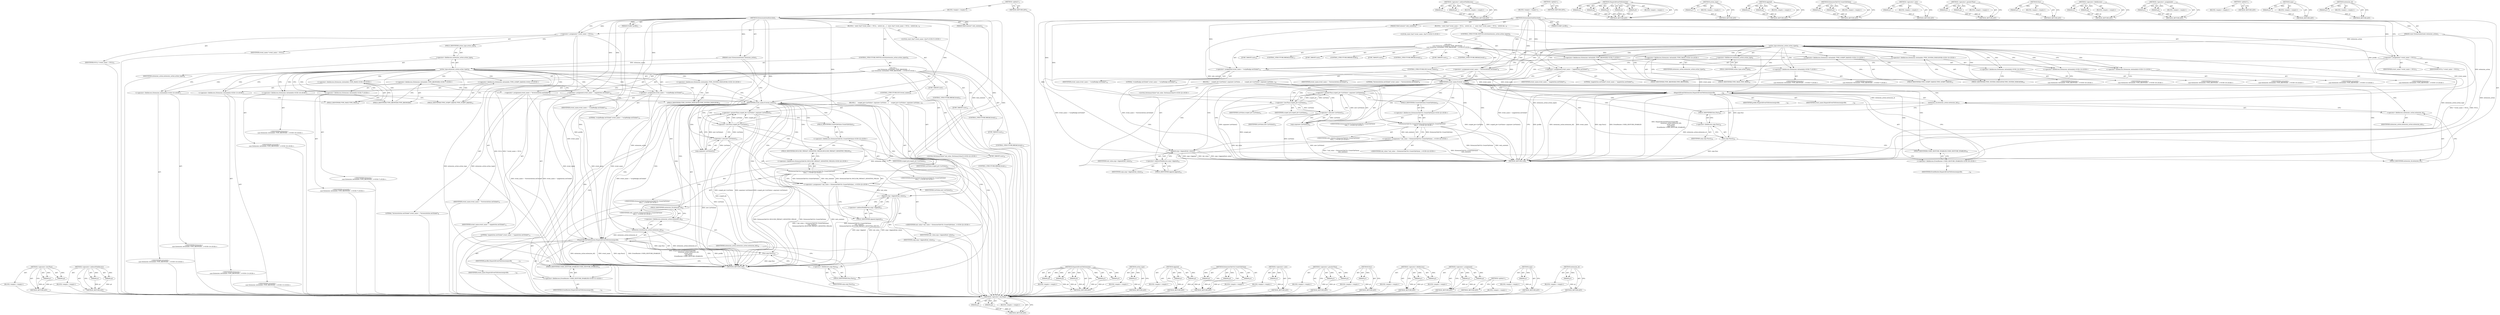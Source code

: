 digraph "extension_id" {
vulnerable_156 [label=<(METHOD,&lt;operator&gt;.lessThan)>];
vulnerable_157 [label=<(PARAM,p1)>];
vulnerable_158 [label=<(PARAM,p2)>];
vulnerable_159 [label=<(BLOCK,&lt;empty&gt;,&lt;empty&gt;)>];
vulnerable_160 [label=<(METHOD_RETURN,ANY)>];
vulnerable_180 [label=<(METHOD,&lt;operator&gt;.indirectFieldAccess)>];
vulnerable_181 [label=<(PARAM,p1)>];
vulnerable_182 [label=<(PARAM,p2)>];
vulnerable_183 [label=<(BLOCK,&lt;empty&gt;,&lt;empty&gt;)>];
vulnerable_184 [label=<(METHOD_RETURN,ANY)>];
vulnerable_6 [label=<(METHOD,&lt;global&gt;)<SUB>1</SUB>>];
vulnerable_7 [label=<(BLOCK,&lt;empty&gt;,&lt;empty&gt;)<SUB>1</SUB>>];
vulnerable_8 [label=<(METHOD,ExtensionActionExecuted)<SUB>1</SUB>>];
vulnerable_9 [label=<(PARAM,Profile* profile)<SUB>2</SUB>>];
vulnerable_10 [label=<(PARAM,const ExtensionAction&amp; extension_action)<SUB>3</SUB>>];
vulnerable_11 [label=<(PARAM,WebContents* web_contents)<SUB>4</SUB>>];
vulnerable_12 [label=<(BLOCK,{
  const char* event_name = NULL;
  switch (ex...,{
  const char* event_name = NULL;
  switch (ex...)<SUB>4</SUB>>];
vulnerable_13 [label="<(LOCAL,const char* event_name: char*)<SUB>5</SUB>>"];
vulnerable_14 [label=<(&lt;operator&gt;.assignment,* event_name = NULL)<SUB>5</SUB>>];
vulnerable_15 [label=<(IDENTIFIER,event_name,* event_name = NULL)<SUB>5</SUB>>];
vulnerable_16 [label=<(IDENTIFIER,NULL,* event_name = NULL)<SUB>5</SUB>>];
vulnerable_17 [label=<(CONTROL_STRUCTURE,SWITCH,switch(extension_action.action_type()))<SUB>6</SUB>>];
vulnerable_18 [label=<(action_type,extension_action.action_type())<SUB>6</SUB>>];
vulnerable_19 [label=<(&lt;operator&gt;.fieldAccess,extension_action.action_type)<SUB>6</SUB>>];
vulnerable_20 [label=<(IDENTIFIER,extension_action,extension_action.action_type())<SUB>6</SUB>>];
vulnerable_21 [label=<(FIELD_IDENTIFIER,action_type,action_type)<SUB>6</SUB>>];
vulnerable_22 [label="<(BLOCK,{
    case Extension::ActionInfo::TYPE_BROWSER:...,{
    case Extension::ActionInfo::TYPE_BROWSER:...)<SUB>6</SUB>>"];
vulnerable_23 [label=<(JUMP_TARGET,case)<SUB>7</SUB>>];
vulnerable_24 [label="<(&lt;operator&gt;.fieldAccess,Extension::ActionInfo::TYPE_BROWSER)<SUB>7</SUB>>"];
vulnerable_25 [label="<(&lt;operator&gt;.fieldAccess,Extension::ActionInfo)<SUB>7</SUB>>"];
vulnerable_26 [label="<(IDENTIFIER,Extension,{
    case Extension::ActionInfo::TYPE_BROWSER:...)<SUB>7</SUB>>"];
vulnerable_27 [label="<(IDENTIFIER,ActionInfo,{
    case Extension::ActionInfo::TYPE_BROWSER:...)<SUB>7</SUB>>"];
vulnerable_28 [label=<(FIELD_IDENTIFIER,TYPE_BROWSER,TYPE_BROWSER)<SUB>7</SUB>>];
vulnerable_29 [label=<(&lt;operator&gt;.assignment,event_name = &quot;browserAction.onClicked&quot;)<SUB>8</SUB>>];
vulnerable_30 [label=<(IDENTIFIER,event_name,event_name = &quot;browserAction.onClicked&quot;)<SUB>8</SUB>>];
vulnerable_31 [label=<(LITERAL,&quot;browserAction.onClicked&quot;,event_name = &quot;browserAction.onClicked&quot;)<SUB>8</SUB>>];
vulnerable_32 [label=<(CONTROL_STRUCTURE,BREAK,break;)<SUB>9</SUB>>];
vulnerable_33 [label=<(JUMP_TARGET,case)<SUB>10</SUB>>];
vulnerable_34 [label="<(&lt;operator&gt;.fieldAccess,Extension::ActionInfo::TYPE_PAGE)<SUB>10</SUB>>"];
vulnerable_35 [label="<(&lt;operator&gt;.fieldAccess,Extension::ActionInfo)<SUB>10</SUB>>"];
vulnerable_36 [label="<(IDENTIFIER,Extension,{
    case Extension::ActionInfo::TYPE_BROWSER:...)<SUB>10</SUB>>"];
vulnerable_37 [label="<(IDENTIFIER,ActionInfo,{
    case Extension::ActionInfo::TYPE_BROWSER:...)<SUB>10</SUB>>"];
vulnerable_38 [label=<(FIELD_IDENTIFIER,TYPE_PAGE,TYPE_PAGE)<SUB>10</SUB>>];
vulnerable_39 [label=<(&lt;operator&gt;.assignment,event_name = &quot;pageAction.onClicked&quot;)<SUB>11</SUB>>];
vulnerable_40 [label=<(IDENTIFIER,event_name,event_name = &quot;pageAction.onClicked&quot;)<SUB>11</SUB>>];
vulnerable_41 [label=<(LITERAL,&quot;pageAction.onClicked&quot;,event_name = &quot;pageAction.onClicked&quot;)<SUB>11</SUB>>];
vulnerable_42 [label=<(CONTROL_STRUCTURE,BREAK,break;)<SUB>12</SUB>>];
vulnerable_43 [label=<(JUMP_TARGET,case)<SUB>13</SUB>>];
vulnerable_44 [label="<(&lt;operator&gt;.fieldAccess,Extension::ActionInfo::TYPE_SCRIPT_BADGE)<SUB>13</SUB>>"];
vulnerable_45 [label="<(&lt;operator&gt;.fieldAccess,Extension::ActionInfo)<SUB>13</SUB>>"];
vulnerable_46 [label="<(IDENTIFIER,Extension,{
    case Extension::ActionInfo::TYPE_BROWSER:...)<SUB>13</SUB>>"];
vulnerable_47 [label="<(IDENTIFIER,ActionInfo,{
    case Extension::ActionInfo::TYPE_BROWSER:...)<SUB>13</SUB>>"];
vulnerable_48 [label=<(FIELD_IDENTIFIER,TYPE_SCRIPT_BADGE,TYPE_SCRIPT_BADGE)<SUB>13</SUB>>];
vulnerable_49 [label=<(&lt;operator&gt;.assignment,event_name = &quot;scriptBadge.onClicked&quot;)<SUB>14</SUB>>];
vulnerable_50 [label=<(IDENTIFIER,event_name,event_name = &quot;scriptBadge.onClicked&quot;)<SUB>14</SUB>>];
vulnerable_51 [label=<(LITERAL,&quot;scriptBadge.onClicked&quot;,event_name = &quot;scriptBadge.onClicked&quot;)<SUB>14</SUB>>];
vulnerable_52 [label=<(CONTROL_STRUCTURE,BREAK,break;)<SUB>15</SUB>>];
vulnerable_53 [label=<(JUMP_TARGET,case)<SUB>16</SUB>>];
vulnerable_54 [label="<(&lt;operator&gt;.fieldAccess,Extension::ActionInfo::TYPE_SYSTEM_INDICATOR)<SUB>16</SUB>>"];
vulnerable_55 [label="<(&lt;operator&gt;.fieldAccess,Extension::ActionInfo)<SUB>16</SUB>>"];
vulnerable_56 [label="<(IDENTIFIER,Extension,{
    case Extension::ActionInfo::TYPE_BROWSER:...)<SUB>16</SUB>>"];
vulnerable_57 [label="<(IDENTIFIER,ActionInfo,{
    case Extension::ActionInfo::TYPE_BROWSER:...)<SUB>16</SUB>>"];
vulnerable_58 [label=<(FIELD_IDENTIFIER,TYPE_SYSTEM_INDICATOR,TYPE_SYSTEM_INDICATOR)<SUB>16</SUB>>];
vulnerable_59 [label=<(CONTROL_STRUCTURE,BREAK,break;)<SUB>17</SUB>>];
vulnerable_60 [label=<(CONTROL_STRUCTURE,IF,if (event_name))<SUB>20</SUB>>];
vulnerable_61 [label=<(IDENTIFIER,event_name,if (event_name))<SUB>20</SUB>>];
vulnerable_62 [label=<(BLOCK,{
     scoped_ptr&lt;ListValue&gt; args(new ListValue...,{
     scoped_ptr&lt;ListValue&gt; args(new ListValue...)<SUB>20</SUB>>];
vulnerable_63 [label=<(&lt;operator&gt;.greaterThan,scoped_ptr&lt;ListValue&gt; args(new ListValue()))<SUB>21</SUB>>];
vulnerable_64 [label=<(&lt;operator&gt;.lessThan,scoped_ptr&lt;ListValue)<SUB>21</SUB>>];
vulnerable_65 [label=<(IDENTIFIER,scoped_ptr,scoped_ptr&lt;ListValue)<SUB>21</SUB>>];
vulnerable_66 [label=<(IDENTIFIER,ListValue,scoped_ptr&lt;ListValue)<SUB>21</SUB>>];
vulnerable_67 [label=<(args,args(new ListValue()))<SUB>21</SUB>>];
vulnerable_68 [label=<(&lt;operator&gt;.new,new ListValue())<SUB>21</SUB>>];
vulnerable_69 [label=<(IDENTIFIER,ListValue,new ListValue())<SUB>21</SUB>>];
vulnerable_70 [label="<(LOCAL,DictionaryValue* tab_value: DictionaryValue*)<SUB>22</SUB>>"];
vulnerable_71 [label="<(&lt;operator&gt;.assignment,* tab_value = ExtensionTabUtil::CreateTabValue(...)<SUB>22</SUB>>"];
vulnerable_72 [label="<(IDENTIFIER,tab_value,* tab_value = ExtensionTabUtil::CreateTabValue(...)<SUB>22</SUB>>"];
vulnerable_73 [label="<(ExtensionTabUtil.CreateTabValue,ExtensionTabUtil::CreateTabValue(
        web_c...)<SUB>22</SUB>>"];
vulnerable_74 [label="<(&lt;operator&gt;.fieldAccess,ExtensionTabUtil::CreateTabValue)<SUB>22</SUB>>"];
vulnerable_75 [label="<(IDENTIFIER,ExtensionTabUtil,ExtensionTabUtil::CreateTabValue(
        web_c...)<SUB>22</SUB>>"];
vulnerable_76 [label=<(FIELD_IDENTIFIER,CreateTabValue,CreateTabValue)<SUB>22</SUB>>];
vulnerable_77 [label="<(IDENTIFIER,web_contents,ExtensionTabUtil::CreateTabValue(
        web_c...)<SUB>23</SUB>>"];
vulnerable_78 [label="<(&lt;operator&gt;.fieldAccess,ExtensionTabUtil::INCLUDE_PRIVACY_SENSITIVE_FIELDS)<SUB>24</SUB>>"];
vulnerable_79 [label="<(IDENTIFIER,ExtensionTabUtil,ExtensionTabUtil::CreateTabValue(
        web_c...)<SUB>24</SUB>>"];
vulnerable_80 [label=<(FIELD_IDENTIFIER,INCLUDE_PRIVACY_SENSITIVE_FIELDS,INCLUDE_PRIVACY_SENSITIVE_FIELDS)<SUB>24</SUB>>];
vulnerable_81 [label=<(Append,args-&gt;Append(tab_value))<SUB>25</SUB>>];
vulnerable_82 [label=<(&lt;operator&gt;.indirectFieldAccess,args-&gt;Append)<SUB>25</SUB>>];
vulnerable_83 [label=<(IDENTIFIER,args,args-&gt;Append(tab_value))<SUB>25</SUB>>];
vulnerable_84 [label=<(FIELD_IDENTIFIER,Append,Append)<SUB>25</SUB>>];
vulnerable_85 [label=<(IDENTIFIER,tab_value,args-&gt;Append(tab_value))<SUB>25</SUB>>];
vulnerable_86 [label=<(DispatchEventToExtension,DispatchEventToExtension(profile,
             ...)<SUB>27</SUB>>];
vulnerable_87 [label=<(IDENTIFIER,profile,DispatchEventToExtension(profile,
             ...)<SUB>27</SUB>>];
vulnerable_88 [label=<(extension_id,extension_action.extension_id())<SUB>28</SUB>>];
vulnerable_89 [label=<(&lt;operator&gt;.fieldAccess,extension_action.extension_id)<SUB>28</SUB>>];
vulnerable_90 [label=<(IDENTIFIER,extension_action,extension_action.extension_id())<SUB>28</SUB>>];
vulnerable_91 [label=<(FIELD_IDENTIFIER,extension_id,extension_id)<SUB>28</SUB>>];
vulnerable_92 [label=<(IDENTIFIER,event_name,DispatchEventToExtension(profile,
             ...)<SUB>29</SUB>>];
vulnerable_93 [label=<(Pass,args.Pass())<SUB>30</SUB>>];
vulnerable_94 [label=<(&lt;operator&gt;.fieldAccess,args.Pass)<SUB>30</SUB>>];
vulnerable_95 [label=<(IDENTIFIER,args,args.Pass())<SUB>30</SUB>>];
vulnerable_96 [label=<(FIELD_IDENTIFIER,Pass,Pass)<SUB>30</SUB>>];
vulnerable_97 [label="<(&lt;operator&gt;.fieldAccess,EventRouter::USER_GESTURE_ENABLED)<SUB>31</SUB>>"];
vulnerable_98 [label=<(IDENTIFIER,EventRouter,DispatchEventToExtension(profile,
             ...)<SUB>31</SUB>>];
vulnerable_99 [label=<(FIELD_IDENTIFIER,USER_GESTURE_ENABLED,USER_GESTURE_ENABLED)<SUB>31</SUB>>];
vulnerable_100 [label=<(METHOD_RETURN,void)<SUB>1</SUB>>];
vulnerable_102 [label=<(METHOD_RETURN,ANY)<SUB>1</SUB>>];
vulnerable_185 [label=<(METHOD,DispatchEventToExtension)>];
vulnerable_186 [label=<(PARAM,p1)>];
vulnerable_187 [label=<(PARAM,p2)>];
vulnerable_188 [label=<(PARAM,p3)>];
vulnerable_189 [label=<(PARAM,p4)>];
vulnerable_190 [label=<(PARAM,p5)>];
vulnerable_191 [label=<(BLOCK,&lt;empty&gt;,&lt;empty&gt;)>];
vulnerable_192 [label=<(METHOD_RETURN,ANY)>];
vulnerable_142 [label=<(METHOD,action_type)>];
vulnerable_143 [label=<(PARAM,p1)>];
vulnerable_144 [label=<(BLOCK,&lt;empty&gt;,&lt;empty&gt;)>];
vulnerable_145 [label=<(METHOD_RETURN,ANY)>];
vulnerable_175 [label=<(METHOD,Append)>];
vulnerable_176 [label=<(PARAM,p1)>];
vulnerable_177 [label=<(PARAM,p2)>];
vulnerable_178 [label=<(BLOCK,&lt;empty&gt;,&lt;empty&gt;)>];
vulnerable_179 [label=<(METHOD_RETURN,ANY)>];
vulnerable_169 [label=<(METHOD,ExtensionTabUtil.CreateTabValue)>];
vulnerable_170 [label=<(PARAM,p1)>];
vulnerable_171 [label=<(PARAM,p2)>];
vulnerable_172 [label=<(PARAM,p3)>];
vulnerable_173 [label=<(BLOCK,&lt;empty&gt;,&lt;empty&gt;)>];
vulnerable_174 [label=<(METHOD_RETURN,ANY)>];
vulnerable_165 [label=<(METHOD,&lt;operator&gt;.new)>];
vulnerable_166 [label=<(PARAM,p1)>];
vulnerable_167 [label=<(BLOCK,&lt;empty&gt;,&lt;empty&gt;)>];
vulnerable_168 [label=<(METHOD_RETURN,ANY)>];
vulnerable_151 [label=<(METHOD,&lt;operator&gt;.greaterThan)>];
vulnerable_152 [label=<(PARAM,p1)>];
vulnerable_153 [label=<(PARAM,p2)>];
vulnerable_154 [label=<(BLOCK,&lt;empty&gt;,&lt;empty&gt;)>];
vulnerable_155 [label=<(METHOD_RETURN,ANY)>];
vulnerable_197 [label=<(METHOD,Pass)>];
vulnerable_198 [label=<(PARAM,p1)>];
vulnerable_199 [label=<(BLOCK,&lt;empty&gt;,&lt;empty&gt;)>];
vulnerable_200 [label=<(METHOD_RETURN,ANY)>];
vulnerable_146 [label=<(METHOD,&lt;operator&gt;.fieldAccess)>];
vulnerable_147 [label=<(PARAM,p1)>];
vulnerable_148 [label=<(PARAM,p2)>];
vulnerable_149 [label=<(BLOCK,&lt;empty&gt;,&lt;empty&gt;)>];
vulnerable_150 [label=<(METHOD_RETURN,ANY)>];
vulnerable_137 [label=<(METHOD,&lt;operator&gt;.assignment)>];
vulnerable_138 [label=<(PARAM,p1)>];
vulnerable_139 [label=<(PARAM,p2)>];
vulnerable_140 [label=<(BLOCK,&lt;empty&gt;,&lt;empty&gt;)>];
vulnerable_141 [label=<(METHOD_RETURN,ANY)>];
vulnerable_131 [label=<(METHOD,&lt;global&gt;)<SUB>1</SUB>>];
vulnerable_132 [label=<(BLOCK,&lt;empty&gt;,&lt;empty&gt;)>];
vulnerable_133 [label=<(METHOD_RETURN,ANY)>];
vulnerable_161 [label=<(METHOD,args)>];
vulnerable_162 [label=<(PARAM,p1)>];
vulnerable_163 [label=<(BLOCK,&lt;empty&gt;,&lt;empty&gt;)>];
vulnerable_164 [label=<(METHOD_RETURN,ANY)>];
vulnerable_193 [label=<(METHOD,extension_id)>];
vulnerable_194 [label=<(PARAM,p1)>];
vulnerable_195 [label=<(BLOCK,&lt;empty&gt;,&lt;empty&gt;)>];
vulnerable_196 [label=<(METHOD_RETURN,ANY)>];
fixed_153 [label=<(METHOD,&lt;operator&gt;.lessThan)>];
fixed_154 [label=<(PARAM,p1)>];
fixed_155 [label=<(PARAM,p2)>];
fixed_156 [label=<(BLOCK,&lt;empty&gt;,&lt;empty&gt;)>];
fixed_157 [label=<(METHOD_RETURN,ANY)>];
fixed_176 [label=<(METHOD,&lt;operator&gt;.indirectFieldAccess)>];
fixed_177 [label=<(PARAM,p1)>];
fixed_178 [label=<(PARAM,p2)>];
fixed_179 [label=<(BLOCK,&lt;empty&gt;,&lt;empty&gt;)>];
fixed_180 [label=<(METHOD_RETURN,ANY)>];
fixed_6 [label=<(METHOD,&lt;global&gt;)<SUB>1</SUB>>];
fixed_7 [label=<(BLOCK,&lt;empty&gt;,&lt;empty&gt;)<SUB>1</SUB>>];
fixed_8 [label=<(METHOD,ExtensionActionExecuted)<SUB>1</SUB>>];
fixed_9 [label=<(PARAM,Profile* profile)<SUB>2</SUB>>];
fixed_10 [label=<(PARAM,const ExtensionAction&amp; extension_action)<SUB>3</SUB>>];
fixed_11 [label=<(PARAM,WebContents* web_contents)<SUB>4</SUB>>];
fixed_12 [label=<(BLOCK,{
  const char* event_name = NULL;
  switch (ex...,{
  const char* event_name = NULL;
  switch (ex...)<SUB>4</SUB>>];
fixed_13 [label="<(LOCAL,const char* event_name: char*)<SUB>5</SUB>>"];
fixed_14 [label=<(&lt;operator&gt;.assignment,* event_name = NULL)<SUB>5</SUB>>];
fixed_15 [label=<(IDENTIFIER,event_name,* event_name = NULL)<SUB>5</SUB>>];
fixed_16 [label=<(IDENTIFIER,NULL,* event_name = NULL)<SUB>5</SUB>>];
fixed_17 [label=<(CONTROL_STRUCTURE,SWITCH,switch(extension_action.action_type()))<SUB>6</SUB>>];
fixed_18 [label=<(action_type,extension_action.action_type())<SUB>6</SUB>>];
fixed_19 [label=<(&lt;operator&gt;.fieldAccess,extension_action.action_type)<SUB>6</SUB>>];
fixed_20 [label=<(IDENTIFIER,extension_action,extension_action.action_type())<SUB>6</SUB>>];
fixed_21 [label=<(FIELD_IDENTIFIER,action_type,action_type)<SUB>6</SUB>>];
fixed_22 [label="<(BLOCK,{
    case Extension::ActionInfo::TYPE_BROWSER:...,{
    case Extension::ActionInfo::TYPE_BROWSER:...)<SUB>6</SUB>>"];
fixed_23 [label=<(JUMP_TARGET,case)<SUB>7</SUB>>];
fixed_24 [label="<(&lt;operator&gt;.fieldAccess,Extension::ActionInfo::TYPE_BROWSER)<SUB>7</SUB>>"];
fixed_25 [label="<(&lt;operator&gt;.fieldAccess,Extension::ActionInfo)<SUB>7</SUB>>"];
fixed_26 [label="<(IDENTIFIER,Extension,{
    case Extension::ActionInfo::TYPE_BROWSER:...)<SUB>7</SUB>>"];
fixed_27 [label="<(IDENTIFIER,ActionInfo,{
    case Extension::ActionInfo::TYPE_BROWSER:...)<SUB>7</SUB>>"];
fixed_28 [label=<(FIELD_IDENTIFIER,TYPE_BROWSER,TYPE_BROWSER)<SUB>7</SUB>>];
fixed_29 [label=<(&lt;operator&gt;.assignment,event_name = &quot;browserAction.onClicked&quot;)<SUB>8</SUB>>];
fixed_30 [label=<(IDENTIFIER,event_name,event_name = &quot;browserAction.onClicked&quot;)<SUB>8</SUB>>];
fixed_31 [label=<(LITERAL,&quot;browserAction.onClicked&quot;,event_name = &quot;browserAction.onClicked&quot;)<SUB>8</SUB>>];
fixed_32 [label=<(CONTROL_STRUCTURE,BREAK,break;)<SUB>9</SUB>>];
fixed_33 [label=<(JUMP_TARGET,case)<SUB>10</SUB>>];
fixed_34 [label="<(&lt;operator&gt;.fieldAccess,Extension::ActionInfo::TYPE_PAGE)<SUB>10</SUB>>"];
fixed_35 [label="<(&lt;operator&gt;.fieldAccess,Extension::ActionInfo)<SUB>10</SUB>>"];
fixed_36 [label="<(IDENTIFIER,Extension,{
    case Extension::ActionInfo::TYPE_BROWSER:...)<SUB>10</SUB>>"];
fixed_37 [label="<(IDENTIFIER,ActionInfo,{
    case Extension::ActionInfo::TYPE_BROWSER:...)<SUB>10</SUB>>"];
fixed_38 [label=<(FIELD_IDENTIFIER,TYPE_PAGE,TYPE_PAGE)<SUB>10</SUB>>];
fixed_39 [label=<(&lt;operator&gt;.assignment,event_name = &quot;pageAction.onClicked&quot;)<SUB>11</SUB>>];
fixed_40 [label=<(IDENTIFIER,event_name,event_name = &quot;pageAction.onClicked&quot;)<SUB>11</SUB>>];
fixed_41 [label=<(LITERAL,&quot;pageAction.onClicked&quot;,event_name = &quot;pageAction.onClicked&quot;)<SUB>11</SUB>>];
fixed_42 [label=<(CONTROL_STRUCTURE,BREAK,break;)<SUB>12</SUB>>];
fixed_43 [label=<(JUMP_TARGET,case)<SUB>13</SUB>>];
fixed_44 [label="<(&lt;operator&gt;.fieldAccess,Extension::ActionInfo::TYPE_SCRIPT_BADGE)<SUB>13</SUB>>"];
fixed_45 [label="<(&lt;operator&gt;.fieldAccess,Extension::ActionInfo)<SUB>13</SUB>>"];
fixed_46 [label="<(IDENTIFIER,Extension,{
    case Extension::ActionInfo::TYPE_BROWSER:...)<SUB>13</SUB>>"];
fixed_47 [label="<(IDENTIFIER,ActionInfo,{
    case Extension::ActionInfo::TYPE_BROWSER:...)<SUB>13</SUB>>"];
fixed_48 [label=<(FIELD_IDENTIFIER,TYPE_SCRIPT_BADGE,TYPE_SCRIPT_BADGE)<SUB>13</SUB>>];
fixed_49 [label=<(&lt;operator&gt;.assignment,event_name = &quot;scriptBadge.onClicked&quot;)<SUB>14</SUB>>];
fixed_50 [label=<(IDENTIFIER,event_name,event_name = &quot;scriptBadge.onClicked&quot;)<SUB>14</SUB>>];
fixed_51 [label=<(LITERAL,&quot;scriptBadge.onClicked&quot;,event_name = &quot;scriptBadge.onClicked&quot;)<SUB>14</SUB>>];
fixed_52 [label=<(CONTROL_STRUCTURE,BREAK,break;)<SUB>15</SUB>>];
fixed_53 [label=<(JUMP_TARGET,case)<SUB>16</SUB>>];
fixed_54 [label="<(&lt;operator&gt;.fieldAccess,Extension::ActionInfo::TYPE_SYSTEM_INDICATOR)<SUB>16</SUB>>"];
fixed_55 [label="<(&lt;operator&gt;.fieldAccess,Extension::ActionInfo)<SUB>16</SUB>>"];
fixed_56 [label="<(IDENTIFIER,Extension,{
    case Extension::ActionInfo::TYPE_BROWSER:...)<SUB>16</SUB>>"];
fixed_57 [label="<(IDENTIFIER,ActionInfo,{
    case Extension::ActionInfo::TYPE_BROWSER:...)<SUB>16</SUB>>"];
fixed_58 [label=<(FIELD_IDENTIFIER,TYPE_SYSTEM_INDICATOR,TYPE_SYSTEM_INDICATOR)<SUB>16</SUB>>];
fixed_59 [label=<(CONTROL_STRUCTURE,BREAK,break;)<SUB>17</SUB>>];
fixed_60 [label=<(CONTROL_STRUCTURE,IF,if (event_name))<SUB>20</SUB>>];
fixed_61 [label=<(IDENTIFIER,event_name,if (event_name))<SUB>20</SUB>>];
fixed_62 [label=<(BLOCK,{
     scoped_ptr&lt;ListValue&gt; args(new ListValue...,{
     scoped_ptr&lt;ListValue&gt; args(new ListValue...)<SUB>20</SUB>>];
fixed_63 [label=<(&lt;operator&gt;.greaterThan,scoped_ptr&lt;ListValue&gt; args(new ListValue()))<SUB>21</SUB>>];
fixed_64 [label=<(&lt;operator&gt;.lessThan,scoped_ptr&lt;ListValue)<SUB>21</SUB>>];
fixed_65 [label=<(IDENTIFIER,scoped_ptr,scoped_ptr&lt;ListValue)<SUB>21</SUB>>];
fixed_66 [label=<(IDENTIFIER,ListValue,scoped_ptr&lt;ListValue)<SUB>21</SUB>>];
fixed_67 [label=<(args,args(new ListValue()))<SUB>21</SUB>>];
fixed_68 [label=<(&lt;operator&gt;.new,new ListValue())<SUB>21</SUB>>];
fixed_69 [label=<(IDENTIFIER,ListValue,new ListValue())<SUB>21</SUB>>];
fixed_70 [label="<(LOCAL,DictionaryValue* tab_value: DictionaryValue*)<SUB>22</SUB>>"];
fixed_71 [label="<(&lt;operator&gt;.assignment,* tab_value = ExtensionTabUtil::CreateTabValue(...)<SUB>22</SUB>>"];
fixed_72 [label="<(IDENTIFIER,tab_value,* tab_value = ExtensionTabUtil::CreateTabValue(...)<SUB>22</SUB>>"];
fixed_73 [label="<(ExtensionTabUtil.CreateTabValue,ExtensionTabUtil::CreateTabValue(
        web_c...)<SUB>22</SUB>>"];
fixed_74 [label="<(&lt;operator&gt;.fieldAccess,ExtensionTabUtil::CreateTabValue)<SUB>22</SUB>>"];
fixed_75 [label="<(IDENTIFIER,ExtensionTabUtil,ExtensionTabUtil::CreateTabValue(
        web_c...)<SUB>22</SUB>>"];
fixed_76 [label=<(FIELD_IDENTIFIER,CreateTabValue,CreateTabValue)<SUB>22</SUB>>];
fixed_77 [label="<(IDENTIFIER,web_contents,ExtensionTabUtil::CreateTabValue(
        web_c...)<SUB>23</SUB>>"];
fixed_78 [label=<(Append,args-&gt;Append(tab_value))<SUB>24</SUB>>];
fixed_79 [label=<(&lt;operator&gt;.indirectFieldAccess,args-&gt;Append)<SUB>24</SUB>>];
fixed_80 [label=<(IDENTIFIER,args,args-&gt;Append(tab_value))<SUB>24</SUB>>];
fixed_81 [label=<(FIELD_IDENTIFIER,Append,Append)<SUB>24</SUB>>];
fixed_82 [label=<(IDENTIFIER,tab_value,args-&gt;Append(tab_value))<SUB>24</SUB>>];
fixed_83 [label=<(DispatchEventToExtension,DispatchEventToExtension(profile,
             ...)<SUB>26</SUB>>];
fixed_84 [label=<(IDENTIFIER,profile,DispatchEventToExtension(profile,
             ...)<SUB>26</SUB>>];
fixed_85 [label=<(extension_id,extension_action.extension_id())<SUB>27</SUB>>];
fixed_86 [label=<(&lt;operator&gt;.fieldAccess,extension_action.extension_id)<SUB>27</SUB>>];
fixed_87 [label=<(IDENTIFIER,extension_action,extension_action.extension_id())<SUB>27</SUB>>];
fixed_88 [label=<(FIELD_IDENTIFIER,extension_id,extension_id)<SUB>27</SUB>>];
fixed_89 [label=<(IDENTIFIER,event_name,DispatchEventToExtension(profile,
             ...)<SUB>28</SUB>>];
fixed_90 [label=<(Pass,args.Pass())<SUB>29</SUB>>];
fixed_91 [label=<(&lt;operator&gt;.fieldAccess,args.Pass)<SUB>29</SUB>>];
fixed_92 [label=<(IDENTIFIER,args,args.Pass())<SUB>29</SUB>>];
fixed_93 [label=<(FIELD_IDENTIFIER,Pass,Pass)<SUB>29</SUB>>];
fixed_94 [label="<(&lt;operator&gt;.fieldAccess,EventRouter::USER_GESTURE_ENABLED)<SUB>30</SUB>>"];
fixed_95 [label=<(IDENTIFIER,EventRouter,DispatchEventToExtension(profile,
             ...)<SUB>30</SUB>>];
fixed_96 [label=<(FIELD_IDENTIFIER,USER_GESTURE_ENABLED,USER_GESTURE_ENABLED)<SUB>30</SUB>>];
fixed_97 [label=<(METHOD_RETURN,void)<SUB>1</SUB>>];
fixed_99 [label=<(METHOD_RETURN,ANY)<SUB>1</SUB>>];
fixed_181 [label=<(METHOD,DispatchEventToExtension)>];
fixed_182 [label=<(PARAM,p1)>];
fixed_183 [label=<(PARAM,p2)>];
fixed_184 [label=<(PARAM,p3)>];
fixed_185 [label=<(PARAM,p4)>];
fixed_186 [label=<(PARAM,p5)>];
fixed_187 [label=<(BLOCK,&lt;empty&gt;,&lt;empty&gt;)>];
fixed_188 [label=<(METHOD_RETURN,ANY)>];
fixed_139 [label=<(METHOD,action_type)>];
fixed_140 [label=<(PARAM,p1)>];
fixed_141 [label=<(BLOCK,&lt;empty&gt;,&lt;empty&gt;)>];
fixed_142 [label=<(METHOD_RETURN,ANY)>];
fixed_171 [label=<(METHOD,Append)>];
fixed_172 [label=<(PARAM,p1)>];
fixed_173 [label=<(PARAM,p2)>];
fixed_174 [label=<(BLOCK,&lt;empty&gt;,&lt;empty&gt;)>];
fixed_175 [label=<(METHOD_RETURN,ANY)>];
fixed_166 [label=<(METHOD,ExtensionTabUtil.CreateTabValue)>];
fixed_167 [label=<(PARAM,p1)>];
fixed_168 [label=<(PARAM,p2)>];
fixed_169 [label=<(BLOCK,&lt;empty&gt;,&lt;empty&gt;)>];
fixed_170 [label=<(METHOD_RETURN,ANY)>];
fixed_162 [label=<(METHOD,&lt;operator&gt;.new)>];
fixed_163 [label=<(PARAM,p1)>];
fixed_164 [label=<(BLOCK,&lt;empty&gt;,&lt;empty&gt;)>];
fixed_165 [label=<(METHOD_RETURN,ANY)>];
fixed_148 [label=<(METHOD,&lt;operator&gt;.greaterThan)>];
fixed_149 [label=<(PARAM,p1)>];
fixed_150 [label=<(PARAM,p2)>];
fixed_151 [label=<(BLOCK,&lt;empty&gt;,&lt;empty&gt;)>];
fixed_152 [label=<(METHOD_RETURN,ANY)>];
fixed_193 [label=<(METHOD,Pass)>];
fixed_194 [label=<(PARAM,p1)>];
fixed_195 [label=<(BLOCK,&lt;empty&gt;,&lt;empty&gt;)>];
fixed_196 [label=<(METHOD_RETURN,ANY)>];
fixed_143 [label=<(METHOD,&lt;operator&gt;.fieldAccess)>];
fixed_144 [label=<(PARAM,p1)>];
fixed_145 [label=<(PARAM,p2)>];
fixed_146 [label=<(BLOCK,&lt;empty&gt;,&lt;empty&gt;)>];
fixed_147 [label=<(METHOD_RETURN,ANY)>];
fixed_134 [label=<(METHOD,&lt;operator&gt;.assignment)>];
fixed_135 [label=<(PARAM,p1)>];
fixed_136 [label=<(PARAM,p2)>];
fixed_137 [label=<(BLOCK,&lt;empty&gt;,&lt;empty&gt;)>];
fixed_138 [label=<(METHOD_RETURN,ANY)>];
fixed_128 [label=<(METHOD,&lt;global&gt;)<SUB>1</SUB>>];
fixed_129 [label=<(BLOCK,&lt;empty&gt;,&lt;empty&gt;)>];
fixed_130 [label=<(METHOD_RETURN,ANY)>];
fixed_158 [label=<(METHOD,args)>];
fixed_159 [label=<(PARAM,p1)>];
fixed_160 [label=<(BLOCK,&lt;empty&gt;,&lt;empty&gt;)>];
fixed_161 [label=<(METHOD_RETURN,ANY)>];
fixed_189 [label=<(METHOD,extension_id)>];
fixed_190 [label=<(PARAM,p1)>];
fixed_191 [label=<(BLOCK,&lt;empty&gt;,&lt;empty&gt;)>];
fixed_192 [label=<(METHOD_RETURN,ANY)>];
vulnerable_156 -> vulnerable_157  [key=0, label="AST: "];
vulnerable_156 -> vulnerable_157  [key=1, label="DDG: "];
vulnerable_156 -> vulnerable_159  [key=0, label="AST: "];
vulnerable_156 -> vulnerable_158  [key=0, label="AST: "];
vulnerable_156 -> vulnerable_158  [key=1, label="DDG: "];
vulnerable_156 -> vulnerable_160  [key=0, label="AST: "];
vulnerable_156 -> vulnerable_160  [key=1, label="CFG: "];
vulnerable_157 -> vulnerable_160  [key=0, label="DDG: p1"];
vulnerable_158 -> vulnerable_160  [key=0, label="DDG: p2"];
vulnerable_159 -> fixed_153  [key=0];
vulnerable_160 -> fixed_153  [key=0];
vulnerable_180 -> vulnerable_181  [key=0, label="AST: "];
vulnerable_180 -> vulnerable_181  [key=1, label="DDG: "];
vulnerable_180 -> vulnerable_183  [key=0, label="AST: "];
vulnerable_180 -> vulnerable_182  [key=0, label="AST: "];
vulnerable_180 -> vulnerable_182  [key=1, label="DDG: "];
vulnerable_180 -> vulnerable_184  [key=0, label="AST: "];
vulnerable_180 -> vulnerable_184  [key=1, label="CFG: "];
vulnerable_181 -> vulnerable_184  [key=0, label="DDG: p1"];
vulnerable_182 -> vulnerable_184  [key=0, label="DDG: p2"];
vulnerable_183 -> fixed_153  [key=0];
vulnerable_184 -> fixed_153  [key=0];
vulnerable_6 -> vulnerable_7  [key=0, label="AST: "];
vulnerable_6 -> vulnerable_102  [key=0, label="AST: "];
vulnerable_6 -> vulnerable_102  [key=1, label="CFG: "];
vulnerable_7 -> vulnerable_8  [key=0, label="AST: "];
vulnerable_8 -> vulnerable_9  [key=0, label="AST: "];
vulnerable_8 -> vulnerable_9  [key=1, label="DDG: "];
vulnerable_8 -> vulnerable_10  [key=0, label="AST: "];
vulnerable_8 -> vulnerable_10  [key=1, label="DDG: "];
vulnerable_8 -> vulnerable_11  [key=0, label="AST: "];
vulnerable_8 -> vulnerable_11  [key=1, label="DDG: "];
vulnerable_8 -> vulnerable_12  [key=0, label="AST: "];
vulnerable_8 -> vulnerable_100  [key=0, label="AST: "];
vulnerable_8 -> vulnerable_14  [key=0, label="CFG: "];
vulnerable_8 -> vulnerable_14  [key=1, label="DDG: "];
vulnerable_8 -> vulnerable_61  [key=0, label="DDG: "];
vulnerable_8 -> vulnerable_29  [key=0, label="DDG: "];
vulnerable_8 -> vulnerable_39  [key=0, label="DDG: "];
vulnerable_8 -> vulnerable_49  [key=0, label="DDG: "];
vulnerable_8 -> vulnerable_81  [key=0, label="DDG: "];
vulnerable_8 -> vulnerable_86  [key=0, label="DDG: "];
vulnerable_8 -> vulnerable_64  [key=0, label="DDG: "];
vulnerable_8 -> vulnerable_73  [key=0, label="DDG: "];
vulnerable_8 -> vulnerable_68  [key=0, label="DDG: "];
vulnerable_9 -> vulnerable_86  [key=0, label="DDG: profile"];
vulnerable_10 -> vulnerable_100  [key=0, label="DDG: extension_action"];
vulnerable_10 -> vulnerable_18  [key=0, label="DDG: extension_action"];
vulnerable_10 -> vulnerable_88  [key=0, label="DDG: extension_action"];
vulnerable_11 -> vulnerable_73  [key=0, label="DDG: web_contents"];
vulnerable_12 -> vulnerable_13  [key=0, label="AST: "];
vulnerable_12 -> vulnerable_14  [key=0, label="AST: "];
vulnerable_12 -> vulnerable_17  [key=0, label="AST: "];
vulnerable_12 -> vulnerable_60  [key=0, label="AST: "];
vulnerable_13 -> fixed_153  [key=0];
vulnerable_14 -> vulnerable_15  [key=0, label="AST: "];
vulnerable_14 -> vulnerable_16  [key=0, label="AST: "];
vulnerable_14 -> vulnerable_21  [key=0, label="CFG: "];
vulnerable_14 -> vulnerable_100  [key=0, label="DDG: * event_name = NULL"];
vulnerable_14 -> vulnerable_100  [key=1, label="DDG: NULL"];
vulnerable_14 -> vulnerable_86  [key=0, label="DDG: event_name"];
vulnerable_15 -> fixed_153  [key=0];
vulnerable_16 -> fixed_153  [key=0];
vulnerable_17 -> vulnerable_18  [key=0, label="AST: "];
vulnerable_17 -> vulnerable_22  [key=0, label="AST: "];
vulnerable_18 -> vulnerable_19  [key=0, label="AST: "];
vulnerable_18 -> vulnerable_61  [key=0, label="CFG: "];
vulnerable_18 -> vulnerable_25  [key=0, label="CFG: "];
vulnerable_18 -> vulnerable_25  [key=1, label="CDG: "];
vulnerable_18 -> vulnerable_35  [key=0, label="CFG: "];
vulnerable_18 -> vulnerable_35  [key=1, label="CDG: "];
vulnerable_18 -> vulnerable_45  [key=0, label="CFG: "];
vulnerable_18 -> vulnerable_45  [key=1, label="CDG: "];
vulnerable_18 -> vulnerable_55  [key=0, label="CFG: "];
vulnerable_18 -> vulnerable_55  [key=1, label="CDG: "];
vulnerable_18 -> vulnerable_100  [key=0, label="DDG: extension_action.action_type"];
vulnerable_18 -> vulnerable_100  [key=1, label="DDG: extension_action.action_type()"];
vulnerable_18 -> vulnerable_34  [key=0, label="CDG: "];
vulnerable_18 -> vulnerable_48  [key=0, label="CDG: "];
vulnerable_18 -> vulnerable_49  [key=0, label="CDG: "];
vulnerable_18 -> vulnerable_28  [key=0, label="CDG: "];
vulnerable_18 -> vulnerable_38  [key=0, label="CDG: "];
vulnerable_18 -> vulnerable_29  [key=0, label="CDG: "];
vulnerable_18 -> vulnerable_44  [key=0, label="CDG: "];
vulnerable_18 -> vulnerable_54  [key=0, label="CDG: "];
vulnerable_18 -> vulnerable_24  [key=0, label="CDG: "];
vulnerable_18 -> vulnerable_58  [key=0, label="CDG: "];
vulnerable_18 -> vulnerable_39  [key=0, label="CDG: "];
vulnerable_19 -> vulnerable_20  [key=0, label="AST: "];
vulnerable_19 -> vulnerable_21  [key=0, label="AST: "];
vulnerable_19 -> vulnerable_18  [key=0, label="CFG: "];
vulnerable_20 -> fixed_153  [key=0];
vulnerable_21 -> vulnerable_19  [key=0, label="CFG: "];
vulnerable_22 -> vulnerable_23  [key=0, label="AST: "];
vulnerable_22 -> vulnerable_24  [key=0, label="AST: "];
vulnerable_22 -> vulnerable_29  [key=0, label="AST: "];
vulnerable_22 -> vulnerable_32  [key=0, label="AST: "];
vulnerable_22 -> vulnerable_33  [key=0, label="AST: "];
vulnerable_22 -> vulnerable_34  [key=0, label="AST: "];
vulnerable_22 -> vulnerable_39  [key=0, label="AST: "];
vulnerable_22 -> vulnerable_42  [key=0, label="AST: "];
vulnerable_22 -> vulnerable_43  [key=0, label="AST: "];
vulnerable_22 -> vulnerable_44  [key=0, label="AST: "];
vulnerable_22 -> vulnerable_49  [key=0, label="AST: "];
vulnerable_22 -> vulnerable_52  [key=0, label="AST: "];
vulnerable_22 -> vulnerable_53  [key=0, label="AST: "];
vulnerable_22 -> vulnerable_54  [key=0, label="AST: "];
vulnerable_22 -> vulnerable_59  [key=0, label="AST: "];
vulnerable_23 -> fixed_153  [key=0];
vulnerable_24 -> vulnerable_25  [key=0, label="AST: "];
vulnerable_24 -> vulnerable_28  [key=0, label="AST: "];
vulnerable_24 -> vulnerable_29  [key=0, label="CFG: "];
vulnerable_25 -> vulnerable_26  [key=0, label="AST: "];
vulnerable_25 -> vulnerable_27  [key=0, label="AST: "];
vulnerable_25 -> vulnerable_28  [key=0, label="CFG: "];
vulnerable_26 -> fixed_153  [key=0];
vulnerable_27 -> fixed_153  [key=0];
vulnerable_28 -> vulnerable_24  [key=0, label="CFG: "];
vulnerable_29 -> vulnerable_30  [key=0, label="AST: "];
vulnerable_29 -> vulnerable_31  [key=0, label="AST: "];
vulnerable_29 -> vulnerable_61  [key=0, label="CFG: "];
vulnerable_29 -> vulnerable_100  [key=0, label="DDG: event_name = &quot;browserAction.onClicked&quot;"];
vulnerable_29 -> vulnerable_86  [key=0, label="DDG: event_name"];
vulnerable_30 -> fixed_153  [key=0];
vulnerable_31 -> fixed_153  [key=0];
vulnerable_32 -> fixed_153  [key=0];
vulnerable_33 -> fixed_153  [key=0];
vulnerable_34 -> vulnerable_35  [key=0, label="AST: "];
vulnerable_34 -> vulnerable_38  [key=0, label="AST: "];
vulnerable_34 -> vulnerable_39  [key=0, label="CFG: "];
vulnerable_35 -> vulnerable_36  [key=0, label="AST: "];
vulnerable_35 -> vulnerable_37  [key=0, label="AST: "];
vulnerable_35 -> vulnerable_38  [key=0, label="CFG: "];
vulnerable_36 -> fixed_153  [key=0];
vulnerable_37 -> fixed_153  [key=0];
vulnerable_38 -> vulnerable_34  [key=0, label="CFG: "];
vulnerable_39 -> vulnerable_40  [key=0, label="AST: "];
vulnerable_39 -> vulnerable_41  [key=0, label="AST: "];
vulnerable_39 -> vulnerable_61  [key=0, label="CFG: "];
vulnerable_39 -> vulnerable_100  [key=0, label="DDG: event_name = &quot;pageAction.onClicked&quot;"];
vulnerable_39 -> vulnerable_86  [key=0, label="DDG: event_name"];
vulnerable_40 -> fixed_153  [key=0];
vulnerable_41 -> fixed_153  [key=0];
vulnerable_42 -> fixed_153  [key=0];
vulnerable_43 -> fixed_153  [key=0];
vulnerable_44 -> vulnerable_45  [key=0, label="AST: "];
vulnerable_44 -> vulnerable_48  [key=0, label="AST: "];
vulnerable_44 -> vulnerable_49  [key=0, label="CFG: "];
vulnerable_45 -> vulnerable_46  [key=0, label="AST: "];
vulnerable_45 -> vulnerable_47  [key=0, label="AST: "];
vulnerable_45 -> vulnerable_48  [key=0, label="CFG: "];
vulnerable_46 -> fixed_153  [key=0];
vulnerable_47 -> fixed_153  [key=0];
vulnerable_48 -> vulnerable_44  [key=0, label="CFG: "];
vulnerable_49 -> vulnerable_50  [key=0, label="AST: "];
vulnerable_49 -> vulnerable_51  [key=0, label="AST: "];
vulnerable_49 -> vulnerable_61  [key=0, label="CFG: "];
vulnerable_49 -> vulnerable_100  [key=0, label="DDG: event_name = &quot;scriptBadge.onClicked&quot;"];
vulnerable_49 -> vulnerable_86  [key=0, label="DDG: event_name"];
vulnerable_50 -> fixed_153  [key=0];
vulnerable_51 -> fixed_153  [key=0];
vulnerable_52 -> fixed_153  [key=0];
vulnerable_53 -> fixed_153  [key=0];
vulnerable_54 -> vulnerable_55  [key=0, label="AST: "];
vulnerable_54 -> vulnerable_58  [key=0, label="AST: "];
vulnerable_54 -> vulnerable_61  [key=0, label="CFG: "];
vulnerable_55 -> vulnerable_56  [key=0, label="AST: "];
vulnerable_55 -> vulnerable_57  [key=0, label="AST: "];
vulnerable_55 -> vulnerable_58  [key=0, label="CFG: "];
vulnerable_56 -> fixed_153  [key=0];
vulnerable_57 -> fixed_153  [key=0];
vulnerable_58 -> vulnerable_54  [key=0, label="CFG: "];
vulnerable_59 -> fixed_153  [key=0];
vulnerable_60 -> vulnerable_61  [key=0, label="AST: "];
vulnerable_60 -> vulnerable_62  [key=0, label="AST: "];
vulnerable_61 -> vulnerable_100  [key=0, label="CFG: "];
vulnerable_61 -> vulnerable_64  [key=0, label="CFG: "];
vulnerable_61 -> vulnerable_64  [key=1, label="CDG: "];
vulnerable_61 -> vulnerable_94  [key=0, label="CDG: "];
vulnerable_61 -> vulnerable_68  [key=0, label="CDG: "];
vulnerable_61 -> vulnerable_73  [key=0, label="CDG: "];
vulnerable_61 -> vulnerable_96  [key=0, label="CDG: "];
vulnerable_61 -> vulnerable_89  [key=0, label="CDG: "];
vulnerable_61 -> vulnerable_99  [key=0, label="CDG: "];
vulnerable_61 -> vulnerable_81  [key=0, label="CDG: "];
vulnerable_61 -> vulnerable_84  [key=0, label="CDG: "];
vulnerable_61 -> vulnerable_67  [key=0, label="CDG: "];
vulnerable_61 -> vulnerable_74  [key=0, label="CDG: "];
vulnerable_61 -> vulnerable_76  [key=0, label="CDG: "];
vulnerable_61 -> vulnerable_97  [key=0, label="CDG: "];
vulnerable_61 -> vulnerable_91  [key=0, label="CDG: "];
vulnerable_61 -> vulnerable_82  [key=0, label="CDG: "];
vulnerable_61 -> vulnerable_93  [key=0, label="CDG: "];
vulnerable_61 -> vulnerable_80  [key=0, label="CDG: "];
vulnerable_61 -> vulnerable_71  [key=0, label="CDG: "];
vulnerable_61 -> vulnerable_88  [key=0, label="CDG: "];
vulnerable_61 -> vulnerable_63  [key=0, label="CDG: "];
vulnerable_61 -> vulnerable_78  [key=0, label="CDG: "];
vulnerable_61 -> vulnerable_86  [key=0, label="CDG: "];
vulnerable_62 -> vulnerable_63  [key=0, label="AST: "];
vulnerable_62 -> vulnerable_70  [key=0, label="AST: "];
vulnerable_62 -> vulnerable_71  [key=0, label="AST: "];
vulnerable_62 -> vulnerable_81  [key=0, label="AST: "];
vulnerable_62 -> vulnerable_86  [key=0, label="AST: "];
vulnerable_63 -> vulnerable_64  [key=0, label="AST: "];
vulnerable_63 -> vulnerable_67  [key=0, label="AST: "];
vulnerable_63 -> vulnerable_76  [key=0, label="CFG: "];
vulnerable_63 -> vulnerable_100  [key=0, label="DDG: scoped_ptr&lt;ListValue"];
vulnerable_63 -> vulnerable_100  [key=1, label="DDG: args(new ListValue())"];
vulnerable_63 -> vulnerable_100  [key=2, label="DDG: scoped_ptr&lt;ListValue&gt; args(new ListValue())"];
vulnerable_64 -> vulnerable_65  [key=0, label="AST: "];
vulnerable_64 -> vulnerable_66  [key=0, label="AST: "];
vulnerable_64 -> vulnerable_68  [key=0, label="CFG: "];
vulnerable_64 -> vulnerable_68  [key=1, label="DDG: ListValue"];
vulnerable_64 -> vulnerable_100  [key=0, label="DDG: scoped_ptr"];
vulnerable_64 -> vulnerable_63  [key=0, label="DDG: scoped_ptr"];
vulnerable_64 -> vulnerable_63  [key=1, label="DDG: ListValue"];
vulnerable_65 -> fixed_153  [key=0];
vulnerable_66 -> fixed_153  [key=0];
vulnerable_67 -> vulnerable_68  [key=0, label="AST: "];
vulnerable_67 -> vulnerable_63  [key=0, label="CFG: "];
vulnerable_67 -> vulnerable_63  [key=1, label="DDG: new ListValue()"];
vulnerable_67 -> vulnerable_100  [key=0, label="DDG: new ListValue()"];
vulnerable_68 -> vulnerable_69  [key=0, label="AST: "];
vulnerable_68 -> vulnerable_67  [key=0, label="CFG: "];
vulnerable_68 -> vulnerable_67  [key=1, label="DDG: ListValue"];
vulnerable_68 -> vulnerable_100  [key=0, label="DDG: ListValue"];
vulnerable_69 -> fixed_153  [key=0];
vulnerable_70 -> fixed_153  [key=0];
vulnerable_71 -> vulnerable_72  [key=0, label="AST: "];
vulnerable_71 -> vulnerable_73  [key=0, label="AST: "];
vulnerable_71 -> vulnerable_84  [key=0, label="CFG: "];
vulnerable_71 -> vulnerable_100  [key=0, label="DDG: ExtensionTabUtil::CreateTabValue(
        web_contents,
        ExtensionTabUtil::INCLUDE_PRIVACY_SENSITIVE_FIELDS)"];
vulnerable_71 -> vulnerable_100  [key=1, label="DDG: * tab_value = ExtensionTabUtil::CreateTabValue(
        web_contents,
        ExtensionTabUtil::INCLUDE_PRIVACY_SENSITIVE_FIELDS)"];
vulnerable_71 -> vulnerable_81  [key=0, label="DDG: tab_value"];
vulnerable_72 -> fixed_153  [key=0];
vulnerable_73 -> vulnerable_74  [key=0, label="AST: "];
vulnerable_73 -> vulnerable_77  [key=0, label="AST: "];
vulnerable_73 -> vulnerable_78  [key=0, label="AST: "];
vulnerable_73 -> vulnerable_71  [key=0, label="CFG: "];
vulnerable_73 -> vulnerable_71  [key=1, label="DDG: ExtensionTabUtil::CreateTabValue"];
vulnerable_73 -> vulnerable_71  [key=2, label="DDG: web_contents"];
vulnerable_73 -> vulnerable_71  [key=3, label="DDG: ExtensionTabUtil::INCLUDE_PRIVACY_SENSITIVE_FIELDS"];
vulnerable_73 -> vulnerable_100  [key=0, label="DDG: ExtensionTabUtil::CreateTabValue"];
vulnerable_73 -> vulnerable_100  [key=1, label="DDG: web_contents"];
vulnerable_73 -> vulnerable_100  [key=2, label="DDG: ExtensionTabUtil::INCLUDE_PRIVACY_SENSITIVE_FIELDS"];
vulnerable_74 -> vulnerable_75  [key=0, label="AST: "];
vulnerable_74 -> vulnerable_76  [key=0, label="AST: "];
vulnerable_74 -> vulnerable_80  [key=0, label="CFG: "];
vulnerable_75 -> fixed_153  [key=0];
vulnerable_76 -> vulnerable_74  [key=0, label="CFG: "];
vulnerable_77 -> fixed_153  [key=0];
vulnerable_78 -> vulnerable_79  [key=0, label="AST: "];
vulnerable_78 -> vulnerable_80  [key=0, label="AST: "];
vulnerable_78 -> vulnerable_73  [key=0, label="CFG: "];
vulnerable_79 -> fixed_153  [key=0];
vulnerable_80 -> vulnerable_78  [key=0, label="CFG: "];
vulnerable_81 -> vulnerable_82  [key=0, label="AST: "];
vulnerable_81 -> vulnerable_85  [key=0, label="AST: "];
vulnerable_81 -> vulnerable_91  [key=0, label="CFG: "];
vulnerable_81 -> vulnerable_100  [key=0, label="DDG: args-&gt;Append"];
vulnerable_81 -> vulnerable_100  [key=1, label="DDG: tab_value"];
vulnerable_81 -> vulnerable_100  [key=2, label="DDG: args-&gt;Append(tab_value)"];
vulnerable_82 -> vulnerable_83  [key=0, label="AST: "];
vulnerable_82 -> vulnerable_84  [key=0, label="AST: "];
vulnerable_82 -> vulnerable_81  [key=0, label="CFG: "];
vulnerable_83 -> fixed_153  [key=0];
vulnerable_84 -> vulnerable_82  [key=0, label="CFG: "];
vulnerable_85 -> fixed_153  [key=0];
vulnerable_86 -> vulnerable_87  [key=0, label="AST: "];
vulnerable_86 -> vulnerable_88  [key=0, label="AST: "];
vulnerable_86 -> vulnerable_92  [key=0, label="AST: "];
vulnerable_86 -> vulnerable_93  [key=0, label="AST: "];
vulnerable_86 -> vulnerable_97  [key=0, label="AST: "];
vulnerable_86 -> vulnerable_100  [key=0, label="CFG: "];
vulnerable_86 -> vulnerable_100  [key=1, label="DDG: profile"];
vulnerable_86 -> vulnerable_100  [key=2, label="DDG: extension_action.extension_id()"];
vulnerable_86 -> vulnerable_100  [key=3, label="DDG: event_name"];
vulnerable_86 -> vulnerable_100  [key=4, label="DDG: args.Pass()"];
vulnerable_86 -> vulnerable_100  [key=5, label="DDG: EventRouter::USER_GESTURE_ENABLED"];
vulnerable_86 -> vulnerable_100  [key=6, label="DDG: DispatchEventToExtension(profile,
                             extension_action.extension_id(),
                             event_name,
                             args.Pass(),
                             EventRouter::USER_GESTURE_ENABLED)"];
vulnerable_87 -> fixed_153  [key=0];
vulnerable_88 -> vulnerable_89  [key=0, label="AST: "];
vulnerable_88 -> vulnerable_96  [key=0, label="CFG: "];
vulnerable_88 -> vulnerable_100  [key=0, label="DDG: extension_action.extension_id"];
vulnerable_88 -> vulnerable_86  [key=0, label="DDG: extension_action.extension_id"];
vulnerable_89 -> vulnerable_90  [key=0, label="AST: "];
vulnerable_89 -> vulnerable_91  [key=0, label="AST: "];
vulnerable_89 -> vulnerable_88  [key=0, label="CFG: "];
vulnerable_90 -> fixed_153  [key=0];
vulnerable_91 -> vulnerable_89  [key=0, label="CFG: "];
vulnerable_92 -> fixed_153  [key=0];
vulnerable_93 -> vulnerable_94  [key=0, label="AST: "];
vulnerable_93 -> vulnerable_99  [key=0, label="CFG: "];
vulnerable_93 -> vulnerable_100  [key=0, label="DDG: args.Pass"];
vulnerable_93 -> vulnerable_86  [key=0, label="DDG: args.Pass"];
vulnerable_94 -> vulnerable_95  [key=0, label="AST: "];
vulnerable_94 -> vulnerable_96  [key=0, label="AST: "];
vulnerable_94 -> vulnerable_93  [key=0, label="CFG: "];
vulnerable_95 -> fixed_153  [key=0];
vulnerable_96 -> vulnerable_94  [key=0, label="CFG: "];
vulnerable_97 -> vulnerable_98  [key=0, label="AST: "];
vulnerable_97 -> vulnerable_99  [key=0, label="AST: "];
vulnerable_97 -> vulnerable_86  [key=0, label="CFG: "];
vulnerable_98 -> fixed_153  [key=0];
vulnerable_99 -> vulnerable_97  [key=0, label="CFG: "];
vulnerable_100 -> fixed_153  [key=0];
vulnerable_102 -> fixed_153  [key=0];
vulnerable_185 -> vulnerable_186  [key=0, label="AST: "];
vulnerable_185 -> vulnerable_186  [key=1, label="DDG: "];
vulnerable_185 -> vulnerable_191  [key=0, label="AST: "];
vulnerable_185 -> vulnerable_187  [key=0, label="AST: "];
vulnerable_185 -> vulnerable_187  [key=1, label="DDG: "];
vulnerable_185 -> vulnerable_192  [key=0, label="AST: "];
vulnerable_185 -> vulnerable_192  [key=1, label="CFG: "];
vulnerable_185 -> vulnerable_188  [key=0, label="AST: "];
vulnerable_185 -> vulnerable_188  [key=1, label="DDG: "];
vulnerable_185 -> vulnerable_189  [key=0, label="AST: "];
vulnerable_185 -> vulnerable_189  [key=1, label="DDG: "];
vulnerable_185 -> vulnerable_190  [key=0, label="AST: "];
vulnerable_185 -> vulnerable_190  [key=1, label="DDG: "];
vulnerable_186 -> vulnerable_192  [key=0, label="DDG: p1"];
vulnerable_187 -> vulnerable_192  [key=0, label="DDG: p2"];
vulnerable_188 -> vulnerable_192  [key=0, label="DDG: p3"];
vulnerable_189 -> vulnerable_192  [key=0, label="DDG: p4"];
vulnerable_190 -> vulnerable_192  [key=0, label="DDG: p5"];
vulnerable_191 -> fixed_153  [key=0];
vulnerable_192 -> fixed_153  [key=0];
vulnerable_142 -> vulnerable_143  [key=0, label="AST: "];
vulnerable_142 -> vulnerable_143  [key=1, label="DDG: "];
vulnerable_142 -> vulnerable_144  [key=0, label="AST: "];
vulnerable_142 -> vulnerable_145  [key=0, label="AST: "];
vulnerable_142 -> vulnerable_145  [key=1, label="CFG: "];
vulnerable_143 -> vulnerable_145  [key=0, label="DDG: p1"];
vulnerable_144 -> fixed_153  [key=0];
vulnerable_145 -> fixed_153  [key=0];
vulnerable_175 -> vulnerable_176  [key=0, label="AST: "];
vulnerable_175 -> vulnerable_176  [key=1, label="DDG: "];
vulnerable_175 -> vulnerable_178  [key=0, label="AST: "];
vulnerable_175 -> vulnerable_177  [key=0, label="AST: "];
vulnerable_175 -> vulnerable_177  [key=1, label="DDG: "];
vulnerable_175 -> vulnerable_179  [key=0, label="AST: "];
vulnerable_175 -> vulnerable_179  [key=1, label="CFG: "];
vulnerable_176 -> vulnerable_179  [key=0, label="DDG: p1"];
vulnerable_177 -> vulnerable_179  [key=0, label="DDG: p2"];
vulnerable_178 -> fixed_153  [key=0];
vulnerable_179 -> fixed_153  [key=0];
vulnerable_169 -> vulnerable_170  [key=0, label="AST: "];
vulnerable_169 -> vulnerable_170  [key=1, label="DDG: "];
vulnerable_169 -> vulnerable_173  [key=0, label="AST: "];
vulnerable_169 -> vulnerable_171  [key=0, label="AST: "];
vulnerable_169 -> vulnerable_171  [key=1, label="DDG: "];
vulnerable_169 -> vulnerable_174  [key=0, label="AST: "];
vulnerable_169 -> vulnerable_174  [key=1, label="CFG: "];
vulnerable_169 -> vulnerable_172  [key=0, label="AST: "];
vulnerable_169 -> vulnerable_172  [key=1, label="DDG: "];
vulnerable_170 -> vulnerable_174  [key=0, label="DDG: p1"];
vulnerable_171 -> vulnerable_174  [key=0, label="DDG: p2"];
vulnerable_172 -> vulnerable_174  [key=0, label="DDG: p3"];
vulnerable_173 -> fixed_153  [key=0];
vulnerable_174 -> fixed_153  [key=0];
vulnerable_165 -> vulnerable_166  [key=0, label="AST: "];
vulnerable_165 -> vulnerable_166  [key=1, label="DDG: "];
vulnerable_165 -> vulnerable_167  [key=0, label="AST: "];
vulnerable_165 -> vulnerable_168  [key=0, label="AST: "];
vulnerable_165 -> vulnerable_168  [key=1, label="CFG: "];
vulnerable_166 -> vulnerable_168  [key=0, label="DDG: p1"];
vulnerable_167 -> fixed_153  [key=0];
vulnerable_168 -> fixed_153  [key=0];
vulnerable_151 -> vulnerable_152  [key=0, label="AST: "];
vulnerable_151 -> vulnerable_152  [key=1, label="DDG: "];
vulnerable_151 -> vulnerable_154  [key=0, label="AST: "];
vulnerable_151 -> vulnerable_153  [key=0, label="AST: "];
vulnerable_151 -> vulnerable_153  [key=1, label="DDG: "];
vulnerable_151 -> vulnerable_155  [key=0, label="AST: "];
vulnerable_151 -> vulnerable_155  [key=1, label="CFG: "];
vulnerable_152 -> vulnerable_155  [key=0, label="DDG: p1"];
vulnerable_153 -> vulnerable_155  [key=0, label="DDG: p2"];
vulnerable_154 -> fixed_153  [key=0];
vulnerable_155 -> fixed_153  [key=0];
vulnerable_197 -> vulnerable_198  [key=0, label="AST: "];
vulnerable_197 -> vulnerable_198  [key=1, label="DDG: "];
vulnerable_197 -> vulnerable_199  [key=0, label="AST: "];
vulnerable_197 -> vulnerable_200  [key=0, label="AST: "];
vulnerable_197 -> vulnerable_200  [key=1, label="CFG: "];
vulnerable_198 -> vulnerable_200  [key=0, label="DDG: p1"];
vulnerable_199 -> fixed_153  [key=0];
vulnerable_200 -> fixed_153  [key=0];
vulnerable_146 -> vulnerable_147  [key=0, label="AST: "];
vulnerable_146 -> vulnerable_147  [key=1, label="DDG: "];
vulnerable_146 -> vulnerable_149  [key=0, label="AST: "];
vulnerable_146 -> vulnerable_148  [key=0, label="AST: "];
vulnerable_146 -> vulnerable_148  [key=1, label="DDG: "];
vulnerable_146 -> vulnerable_150  [key=0, label="AST: "];
vulnerable_146 -> vulnerable_150  [key=1, label="CFG: "];
vulnerable_147 -> vulnerable_150  [key=0, label="DDG: p1"];
vulnerable_148 -> vulnerable_150  [key=0, label="DDG: p2"];
vulnerable_149 -> fixed_153  [key=0];
vulnerable_150 -> fixed_153  [key=0];
vulnerable_137 -> vulnerable_138  [key=0, label="AST: "];
vulnerable_137 -> vulnerable_138  [key=1, label="DDG: "];
vulnerable_137 -> vulnerable_140  [key=0, label="AST: "];
vulnerable_137 -> vulnerable_139  [key=0, label="AST: "];
vulnerable_137 -> vulnerable_139  [key=1, label="DDG: "];
vulnerable_137 -> vulnerable_141  [key=0, label="AST: "];
vulnerable_137 -> vulnerable_141  [key=1, label="CFG: "];
vulnerable_138 -> vulnerable_141  [key=0, label="DDG: p1"];
vulnerable_139 -> vulnerable_141  [key=0, label="DDG: p2"];
vulnerable_140 -> fixed_153  [key=0];
vulnerable_141 -> fixed_153  [key=0];
vulnerable_131 -> vulnerable_132  [key=0, label="AST: "];
vulnerable_131 -> vulnerable_133  [key=0, label="AST: "];
vulnerable_131 -> vulnerable_133  [key=1, label="CFG: "];
vulnerable_132 -> fixed_153  [key=0];
vulnerable_133 -> fixed_153  [key=0];
vulnerable_161 -> vulnerable_162  [key=0, label="AST: "];
vulnerable_161 -> vulnerable_162  [key=1, label="DDG: "];
vulnerable_161 -> vulnerable_163  [key=0, label="AST: "];
vulnerable_161 -> vulnerable_164  [key=0, label="AST: "];
vulnerable_161 -> vulnerable_164  [key=1, label="CFG: "];
vulnerable_162 -> vulnerable_164  [key=0, label="DDG: p1"];
vulnerable_163 -> fixed_153  [key=0];
vulnerable_164 -> fixed_153  [key=0];
vulnerable_193 -> vulnerable_194  [key=0, label="AST: "];
vulnerable_193 -> vulnerable_194  [key=1, label="DDG: "];
vulnerable_193 -> vulnerable_195  [key=0, label="AST: "];
vulnerable_193 -> vulnerable_196  [key=0, label="AST: "];
vulnerable_193 -> vulnerable_196  [key=1, label="CFG: "];
vulnerable_194 -> vulnerable_196  [key=0, label="DDG: p1"];
vulnerable_195 -> fixed_153  [key=0];
vulnerable_196 -> fixed_153  [key=0];
fixed_153 -> fixed_154  [key=0, label="AST: "];
fixed_153 -> fixed_154  [key=1, label="DDG: "];
fixed_153 -> fixed_156  [key=0, label="AST: "];
fixed_153 -> fixed_155  [key=0, label="AST: "];
fixed_153 -> fixed_155  [key=1, label="DDG: "];
fixed_153 -> fixed_157  [key=0, label="AST: "];
fixed_153 -> fixed_157  [key=1, label="CFG: "];
fixed_154 -> fixed_157  [key=0, label="DDG: p1"];
fixed_155 -> fixed_157  [key=0, label="DDG: p2"];
fixed_176 -> fixed_177  [key=0, label="AST: "];
fixed_176 -> fixed_177  [key=1, label="DDG: "];
fixed_176 -> fixed_179  [key=0, label="AST: "];
fixed_176 -> fixed_178  [key=0, label="AST: "];
fixed_176 -> fixed_178  [key=1, label="DDG: "];
fixed_176 -> fixed_180  [key=0, label="AST: "];
fixed_176 -> fixed_180  [key=1, label="CFG: "];
fixed_177 -> fixed_180  [key=0, label="DDG: p1"];
fixed_178 -> fixed_180  [key=0, label="DDG: p2"];
fixed_6 -> fixed_7  [key=0, label="AST: "];
fixed_6 -> fixed_99  [key=0, label="AST: "];
fixed_6 -> fixed_99  [key=1, label="CFG: "];
fixed_7 -> fixed_8  [key=0, label="AST: "];
fixed_8 -> fixed_9  [key=0, label="AST: "];
fixed_8 -> fixed_9  [key=1, label="DDG: "];
fixed_8 -> fixed_10  [key=0, label="AST: "];
fixed_8 -> fixed_10  [key=1, label="DDG: "];
fixed_8 -> fixed_11  [key=0, label="AST: "];
fixed_8 -> fixed_11  [key=1, label="DDG: "];
fixed_8 -> fixed_12  [key=0, label="AST: "];
fixed_8 -> fixed_97  [key=0, label="AST: "];
fixed_8 -> fixed_14  [key=0, label="CFG: "];
fixed_8 -> fixed_14  [key=1, label="DDG: "];
fixed_8 -> fixed_61  [key=0, label="DDG: "];
fixed_8 -> fixed_29  [key=0, label="DDG: "];
fixed_8 -> fixed_39  [key=0, label="DDG: "];
fixed_8 -> fixed_49  [key=0, label="DDG: "];
fixed_8 -> fixed_78  [key=0, label="DDG: "];
fixed_8 -> fixed_83  [key=0, label="DDG: "];
fixed_8 -> fixed_64  [key=0, label="DDG: "];
fixed_8 -> fixed_73  [key=0, label="DDG: "];
fixed_8 -> fixed_68  [key=0, label="DDG: "];
fixed_9 -> fixed_83  [key=0, label="DDG: profile"];
fixed_10 -> fixed_97  [key=0, label="DDG: extension_action"];
fixed_10 -> fixed_18  [key=0, label="DDG: extension_action"];
fixed_10 -> fixed_85  [key=0, label="DDG: extension_action"];
fixed_11 -> fixed_73  [key=0, label="DDG: web_contents"];
fixed_12 -> fixed_13  [key=0, label="AST: "];
fixed_12 -> fixed_14  [key=0, label="AST: "];
fixed_12 -> fixed_17  [key=0, label="AST: "];
fixed_12 -> fixed_60  [key=0, label="AST: "];
fixed_14 -> fixed_15  [key=0, label="AST: "];
fixed_14 -> fixed_16  [key=0, label="AST: "];
fixed_14 -> fixed_21  [key=0, label="CFG: "];
fixed_14 -> fixed_97  [key=0, label="DDG: * event_name = NULL"];
fixed_14 -> fixed_97  [key=1, label="DDG: NULL"];
fixed_14 -> fixed_83  [key=0, label="DDG: event_name"];
fixed_17 -> fixed_18  [key=0, label="AST: "];
fixed_17 -> fixed_22  [key=0, label="AST: "];
fixed_18 -> fixed_19  [key=0, label="AST: "];
fixed_18 -> fixed_61  [key=0, label="CFG: "];
fixed_18 -> fixed_25  [key=0, label="CFG: "];
fixed_18 -> fixed_25  [key=1, label="CDG: "];
fixed_18 -> fixed_35  [key=0, label="CFG: "];
fixed_18 -> fixed_35  [key=1, label="CDG: "];
fixed_18 -> fixed_45  [key=0, label="CFG: "];
fixed_18 -> fixed_45  [key=1, label="CDG: "];
fixed_18 -> fixed_55  [key=0, label="CFG: "];
fixed_18 -> fixed_55  [key=1, label="CDG: "];
fixed_18 -> fixed_97  [key=0, label="DDG: extension_action.action_type"];
fixed_18 -> fixed_97  [key=1, label="DDG: extension_action.action_type()"];
fixed_18 -> fixed_34  [key=0, label="CDG: "];
fixed_18 -> fixed_48  [key=0, label="CDG: "];
fixed_18 -> fixed_49  [key=0, label="CDG: "];
fixed_18 -> fixed_28  [key=0, label="CDG: "];
fixed_18 -> fixed_38  [key=0, label="CDG: "];
fixed_18 -> fixed_29  [key=0, label="CDG: "];
fixed_18 -> fixed_44  [key=0, label="CDG: "];
fixed_18 -> fixed_54  [key=0, label="CDG: "];
fixed_18 -> fixed_24  [key=0, label="CDG: "];
fixed_18 -> fixed_58  [key=0, label="CDG: "];
fixed_18 -> fixed_39  [key=0, label="CDG: "];
fixed_19 -> fixed_20  [key=0, label="AST: "];
fixed_19 -> fixed_21  [key=0, label="AST: "];
fixed_19 -> fixed_18  [key=0, label="CFG: "];
fixed_21 -> fixed_19  [key=0, label="CFG: "];
fixed_22 -> fixed_23  [key=0, label="AST: "];
fixed_22 -> fixed_24  [key=0, label="AST: "];
fixed_22 -> fixed_29  [key=0, label="AST: "];
fixed_22 -> fixed_32  [key=0, label="AST: "];
fixed_22 -> fixed_33  [key=0, label="AST: "];
fixed_22 -> fixed_34  [key=0, label="AST: "];
fixed_22 -> fixed_39  [key=0, label="AST: "];
fixed_22 -> fixed_42  [key=0, label="AST: "];
fixed_22 -> fixed_43  [key=0, label="AST: "];
fixed_22 -> fixed_44  [key=0, label="AST: "];
fixed_22 -> fixed_49  [key=0, label="AST: "];
fixed_22 -> fixed_52  [key=0, label="AST: "];
fixed_22 -> fixed_53  [key=0, label="AST: "];
fixed_22 -> fixed_54  [key=0, label="AST: "];
fixed_22 -> fixed_59  [key=0, label="AST: "];
fixed_24 -> fixed_25  [key=0, label="AST: "];
fixed_24 -> fixed_28  [key=0, label="AST: "];
fixed_24 -> fixed_29  [key=0, label="CFG: "];
fixed_25 -> fixed_26  [key=0, label="AST: "];
fixed_25 -> fixed_27  [key=0, label="AST: "];
fixed_25 -> fixed_28  [key=0, label="CFG: "];
fixed_28 -> fixed_24  [key=0, label="CFG: "];
fixed_29 -> fixed_30  [key=0, label="AST: "];
fixed_29 -> fixed_31  [key=0, label="AST: "];
fixed_29 -> fixed_61  [key=0, label="CFG: "];
fixed_29 -> fixed_97  [key=0, label="DDG: event_name = &quot;browserAction.onClicked&quot;"];
fixed_29 -> fixed_83  [key=0, label="DDG: event_name"];
fixed_34 -> fixed_35  [key=0, label="AST: "];
fixed_34 -> fixed_38  [key=0, label="AST: "];
fixed_34 -> fixed_39  [key=0, label="CFG: "];
fixed_35 -> fixed_36  [key=0, label="AST: "];
fixed_35 -> fixed_37  [key=0, label="AST: "];
fixed_35 -> fixed_38  [key=0, label="CFG: "];
fixed_38 -> fixed_34  [key=0, label="CFG: "];
fixed_39 -> fixed_40  [key=0, label="AST: "];
fixed_39 -> fixed_41  [key=0, label="AST: "];
fixed_39 -> fixed_61  [key=0, label="CFG: "];
fixed_39 -> fixed_97  [key=0, label="DDG: event_name = &quot;pageAction.onClicked&quot;"];
fixed_39 -> fixed_83  [key=0, label="DDG: event_name"];
fixed_44 -> fixed_45  [key=0, label="AST: "];
fixed_44 -> fixed_48  [key=0, label="AST: "];
fixed_44 -> fixed_49  [key=0, label="CFG: "];
fixed_45 -> fixed_46  [key=0, label="AST: "];
fixed_45 -> fixed_47  [key=0, label="AST: "];
fixed_45 -> fixed_48  [key=0, label="CFG: "];
fixed_48 -> fixed_44  [key=0, label="CFG: "];
fixed_49 -> fixed_50  [key=0, label="AST: "];
fixed_49 -> fixed_51  [key=0, label="AST: "];
fixed_49 -> fixed_61  [key=0, label="CFG: "];
fixed_49 -> fixed_97  [key=0, label="DDG: event_name = &quot;scriptBadge.onClicked&quot;"];
fixed_49 -> fixed_83  [key=0, label="DDG: event_name"];
fixed_54 -> fixed_55  [key=0, label="AST: "];
fixed_54 -> fixed_58  [key=0, label="AST: "];
fixed_54 -> fixed_61  [key=0, label="CFG: "];
fixed_55 -> fixed_56  [key=0, label="AST: "];
fixed_55 -> fixed_57  [key=0, label="AST: "];
fixed_55 -> fixed_58  [key=0, label="CFG: "];
fixed_58 -> fixed_54  [key=0, label="CFG: "];
fixed_60 -> fixed_61  [key=0, label="AST: "];
fixed_60 -> fixed_62  [key=0, label="AST: "];
fixed_61 -> fixed_97  [key=0, label="CFG: "];
fixed_61 -> fixed_64  [key=0, label="CFG: "];
fixed_61 -> fixed_64  [key=1, label="CDG: "];
fixed_61 -> fixed_94  [key=0, label="CDG: "];
fixed_61 -> fixed_68  [key=0, label="CDG: "];
fixed_61 -> fixed_73  [key=0, label="CDG: "];
fixed_61 -> fixed_96  [key=0, label="CDG: "];
fixed_61 -> fixed_81  [key=0, label="CDG: "];
fixed_61 -> fixed_85  [key=0, label="CDG: "];
fixed_61 -> fixed_67  [key=0, label="CDG: "];
fixed_61 -> fixed_74  [key=0, label="CDG: "];
fixed_61 -> fixed_76  [key=0, label="CDG: "];
fixed_61 -> fixed_91  [key=0, label="CDG: "];
fixed_61 -> fixed_93  [key=0, label="CDG: "];
fixed_61 -> fixed_90  [key=0, label="CDG: "];
fixed_61 -> fixed_79  [key=0, label="CDG: "];
fixed_61 -> fixed_83  [key=0, label="CDG: "];
fixed_61 -> fixed_71  [key=0, label="CDG: "];
fixed_61 -> fixed_88  [key=0, label="CDG: "];
fixed_61 -> fixed_63  [key=0, label="CDG: "];
fixed_61 -> fixed_78  [key=0, label="CDG: "];
fixed_61 -> fixed_86  [key=0, label="CDG: "];
fixed_62 -> fixed_63  [key=0, label="AST: "];
fixed_62 -> fixed_70  [key=0, label="AST: "];
fixed_62 -> fixed_71  [key=0, label="AST: "];
fixed_62 -> fixed_78  [key=0, label="AST: "];
fixed_62 -> fixed_83  [key=0, label="AST: "];
fixed_63 -> fixed_64  [key=0, label="AST: "];
fixed_63 -> fixed_67  [key=0, label="AST: "];
fixed_63 -> fixed_76  [key=0, label="CFG: "];
fixed_63 -> fixed_97  [key=0, label="DDG: scoped_ptr&lt;ListValue"];
fixed_63 -> fixed_97  [key=1, label="DDG: args(new ListValue())"];
fixed_63 -> fixed_97  [key=2, label="DDG: scoped_ptr&lt;ListValue&gt; args(new ListValue())"];
fixed_64 -> fixed_65  [key=0, label="AST: "];
fixed_64 -> fixed_66  [key=0, label="AST: "];
fixed_64 -> fixed_68  [key=0, label="CFG: "];
fixed_64 -> fixed_68  [key=1, label="DDG: ListValue"];
fixed_64 -> fixed_97  [key=0, label="DDG: scoped_ptr"];
fixed_64 -> fixed_63  [key=0, label="DDG: scoped_ptr"];
fixed_64 -> fixed_63  [key=1, label="DDG: ListValue"];
fixed_67 -> fixed_68  [key=0, label="AST: "];
fixed_67 -> fixed_63  [key=0, label="CFG: "];
fixed_67 -> fixed_63  [key=1, label="DDG: new ListValue()"];
fixed_67 -> fixed_97  [key=0, label="DDG: new ListValue()"];
fixed_68 -> fixed_69  [key=0, label="AST: "];
fixed_68 -> fixed_67  [key=0, label="CFG: "];
fixed_68 -> fixed_67  [key=1, label="DDG: ListValue"];
fixed_68 -> fixed_97  [key=0, label="DDG: ListValue"];
fixed_71 -> fixed_72  [key=0, label="AST: "];
fixed_71 -> fixed_73  [key=0, label="AST: "];
fixed_71 -> fixed_81  [key=0, label="CFG: "];
fixed_71 -> fixed_97  [key=0, label="DDG: ExtensionTabUtil::CreateTabValue(
        web_contents)"];
fixed_71 -> fixed_97  [key=1, label="DDG: * tab_value = ExtensionTabUtil::CreateTabValue(
        web_contents)"];
fixed_71 -> fixed_78  [key=0, label="DDG: tab_value"];
fixed_73 -> fixed_74  [key=0, label="AST: "];
fixed_73 -> fixed_77  [key=0, label="AST: "];
fixed_73 -> fixed_71  [key=0, label="CFG: "];
fixed_73 -> fixed_71  [key=1, label="DDG: ExtensionTabUtil::CreateTabValue"];
fixed_73 -> fixed_71  [key=2, label="DDG: web_contents"];
fixed_73 -> fixed_97  [key=0, label="DDG: ExtensionTabUtil::CreateTabValue"];
fixed_73 -> fixed_97  [key=1, label="DDG: web_contents"];
fixed_74 -> fixed_75  [key=0, label="AST: "];
fixed_74 -> fixed_76  [key=0, label="AST: "];
fixed_74 -> fixed_73  [key=0, label="CFG: "];
fixed_76 -> fixed_74  [key=0, label="CFG: "];
fixed_78 -> fixed_79  [key=0, label="AST: "];
fixed_78 -> fixed_82  [key=0, label="AST: "];
fixed_78 -> fixed_88  [key=0, label="CFG: "];
fixed_78 -> fixed_97  [key=0, label="DDG: args-&gt;Append"];
fixed_78 -> fixed_97  [key=1, label="DDG: tab_value"];
fixed_78 -> fixed_97  [key=2, label="DDG: args-&gt;Append(tab_value)"];
fixed_79 -> fixed_80  [key=0, label="AST: "];
fixed_79 -> fixed_81  [key=0, label="AST: "];
fixed_79 -> fixed_78  [key=0, label="CFG: "];
fixed_81 -> fixed_79  [key=0, label="CFG: "];
fixed_83 -> fixed_84  [key=0, label="AST: "];
fixed_83 -> fixed_85  [key=0, label="AST: "];
fixed_83 -> fixed_89  [key=0, label="AST: "];
fixed_83 -> fixed_90  [key=0, label="AST: "];
fixed_83 -> fixed_94  [key=0, label="AST: "];
fixed_83 -> fixed_97  [key=0, label="CFG: "];
fixed_83 -> fixed_97  [key=1, label="DDG: profile"];
fixed_83 -> fixed_97  [key=2, label="DDG: extension_action.extension_id()"];
fixed_83 -> fixed_97  [key=3, label="DDG: event_name"];
fixed_83 -> fixed_97  [key=4, label="DDG: args.Pass()"];
fixed_83 -> fixed_97  [key=5, label="DDG: EventRouter::USER_GESTURE_ENABLED"];
fixed_83 -> fixed_97  [key=6, label="DDG: DispatchEventToExtension(profile,
                             extension_action.extension_id(),
                             event_name,
                             args.Pass(),
                             EventRouter::USER_GESTURE_ENABLED)"];
fixed_85 -> fixed_86  [key=0, label="AST: "];
fixed_85 -> fixed_93  [key=0, label="CFG: "];
fixed_85 -> fixed_97  [key=0, label="DDG: extension_action.extension_id"];
fixed_85 -> fixed_83  [key=0, label="DDG: extension_action.extension_id"];
fixed_86 -> fixed_87  [key=0, label="AST: "];
fixed_86 -> fixed_88  [key=0, label="AST: "];
fixed_86 -> fixed_85  [key=0, label="CFG: "];
fixed_88 -> fixed_86  [key=0, label="CFG: "];
fixed_90 -> fixed_91  [key=0, label="AST: "];
fixed_90 -> fixed_96  [key=0, label="CFG: "];
fixed_90 -> fixed_97  [key=0, label="DDG: args.Pass"];
fixed_90 -> fixed_83  [key=0, label="DDG: args.Pass"];
fixed_91 -> fixed_92  [key=0, label="AST: "];
fixed_91 -> fixed_93  [key=0, label="AST: "];
fixed_91 -> fixed_90  [key=0, label="CFG: "];
fixed_93 -> fixed_91  [key=0, label="CFG: "];
fixed_94 -> fixed_95  [key=0, label="AST: "];
fixed_94 -> fixed_96  [key=0, label="AST: "];
fixed_94 -> fixed_83  [key=0, label="CFG: "];
fixed_96 -> fixed_94  [key=0, label="CFG: "];
fixed_181 -> fixed_182  [key=0, label="AST: "];
fixed_181 -> fixed_182  [key=1, label="DDG: "];
fixed_181 -> fixed_187  [key=0, label="AST: "];
fixed_181 -> fixed_183  [key=0, label="AST: "];
fixed_181 -> fixed_183  [key=1, label="DDG: "];
fixed_181 -> fixed_188  [key=0, label="AST: "];
fixed_181 -> fixed_188  [key=1, label="CFG: "];
fixed_181 -> fixed_184  [key=0, label="AST: "];
fixed_181 -> fixed_184  [key=1, label="DDG: "];
fixed_181 -> fixed_185  [key=0, label="AST: "];
fixed_181 -> fixed_185  [key=1, label="DDG: "];
fixed_181 -> fixed_186  [key=0, label="AST: "];
fixed_181 -> fixed_186  [key=1, label="DDG: "];
fixed_182 -> fixed_188  [key=0, label="DDG: p1"];
fixed_183 -> fixed_188  [key=0, label="DDG: p2"];
fixed_184 -> fixed_188  [key=0, label="DDG: p3"];
fixed_185 -> fixed_188  [key=0, label="DDG: p4"];
fixed_186 -> fixed_188  [key=0, label="DDG: p5"];
fixed_139 -> fixed_140  [key=0, label="AST: "];
fixed_139 -> fixed_140  [key=1, label="DDG: "];
fixed_139 -> fixed_141  [key=0, label="AST: "];
fixed_139 -> fixed_142  [key=0, label="AST: "];
fixed_139 -> fixed_142  [key=1, label="CFG: "];
fixed_140 -> fixed_142  [key=0, label="DDG: p1"];
fixed_171 -> fixed_172  [key=0, label="AST: "];
fixed_171 -> fixed_172  [key=1, label="DDG: "];
fixed_171 -> fixed_174  [key=0, label="AST: "];
fixed_171 -> fixed_173  [key=0, label="AST: "];
fixed_171 -> fixed_173  [key=1, label="DDG: "];
fixed_171 -> fixed_175  [key=0, label="AST: "];
fixed_171 -> fixed_175  [key=1, label="CFG: "];
fixed_172 -> fixed_175  [key=0, label="DDG: p1"];
fixed_173 -> fixed_175  [key=0, label="DDG: p2"];
fixed_166 -> fixed_167  [key=0, label="AST: "];
fixed_166 -> fixed_167  [key=1, label="DDG: "];
fixed_166 -> fixed_169  [key=0, label="AST: "];
fixed_166 -> fixed_168  [key=0, label="AST: "];
fixed_166 -> fixed_168  [key=1, label="DDG: "];
fixed_166 -> fixed_170  [key=0, label="AST: "];
fixed_166 -> fixed_170  [key=1, label="CFG: "];
fixed_167 -> fixed_170  [key=0, label="DDG: p1"];
fixed_168 -> fixed_170  [key=0, label="DDG: p2"];
fixed_162 -> fixed_163  [key=0, label="AST: "];
fixed_162 -> fixed_163  [key=1, label="DDG: "];
fixed_162 -> fixed_164  [key=0, label="AST: "];
fixed_162 -> fixed_165  [key=0, label="AST: "];
fixed_162 -> fixed_165  [key=1, label="CFG: "];
fixed_163 -> fixed_165  [key=0, label="DDG: p1"];
fixed_148 -> fixed_149  [key=0, label="AST: "];
fixed_148 -> fixed_149  [key=1, label="DDG: "];
fixed_148 -> fixed_151  [key=0, label="AST: "];
fixed_148 -> fixed_150  [key=0, label="AST: "];
fixed_148 -> fixed_150  [key=1, label="DDG: "];
fixed_148 -> fixed_152  [key=0, label="AST: "];
fixed_148 -> fixed_152  [key=1, label="CFG: "];
fixed_149 -> fixed_152  [key=0, label="DDG: p1"];
fixed_150 -> fixed_152  [key=0, label="DDG: p2"];
fixed_193 -> fixed_194  [key=0, label="AST: "];
fixed_193 -> fixed_194  [key=1, label="DDG: "];
fixed_193 -> fixed_195  [key=0, label="AST: "];
fixed_193 -> fixed_196  [key=0, label="AST: "];
fixed_193 -> fixed_196  [key=1, label="CFG: "];
fixed_194 -> fixed_196  [key=0, label="DDG: p1"];
fixed_143 -> fixed_144  [key=0, label="AST: "];
fixed_143 -> fixed_144  [key=1, label="DDG: "];
fixed_143 -> fixed_146  [key=0, label="AST: "];
fixed_143 -> fixed_145  [key=0, label="AST: "];
fixed_143 -> fixed_145  [key=1, label="DDG: "];
fixed_143 -> fixed_147  [key=0, label="AST: "];
fixed_143 -> fixed_147  [key=1, label="CFG: "];
fixed_144 -> fixed_147  [key=0, label="DDG: p1"];
fixed_145 -> fixed_147  [key=0, label="DDG: p2"];
fixed_134 -> fixed_135  [key=0, label="AST: "];
fixed_134 -> fixed_135  [key=1, label="DDG: "];
fixed_134 -> fixed_137  [key=0, label="AST: "];
fixed_134 -> fixed_136  [key=0, label="AST: "];
fixed_134 -> fixed_136  [key=1, label="DDG: "];
fixed_134 -> fixed_138  [key=0, label="AST: "];
fixed_134 -> fixed_138  [key=1, label="CFG: "];
fixed_135 -> fixed_138  [key=0, label="DDG: p1"];
fixed_136 -> fixed_138  [key=0, label="DDG: p2"];
fixed_128 -> fixed_129  [key=0, label="AST: "];
fixed_128 -> fixed_130  [key=0, label="AST: "];
fixed_128 -> fixed_130  [key=1, label="CFG: "];
fixed_158 -> fixed_159  [key=0, label="AST: "];
fixed_158 -> fixed_159  [key=1, label="DDG: "];
fixed_158 -> fixed_160  [key=0, label="AST: "];
fixed_158 -> fixed_161  [key=0, label="AST: "];
fixed_158 -> fixed_161  [key=1, label="CFG: "];
fixed_159 -> fixed_161  [key=0, label="DDG: p1"];
fixed_189 -> fixed_190  [key=0, label="AST: "];
fixed_189 -> fixed_190  [key=1, label="DDG: "];
fixed_189 -> fixed_191  [key=0, label="AST: "];
fixed_189 -> fixed_192  [key=0, label="AST: "];
fixed_189 -> fixed_192  [key=1, label="CFG: "];
fixed_190 -> fixed_192  [key=0, label="DDG: p1"];
}

